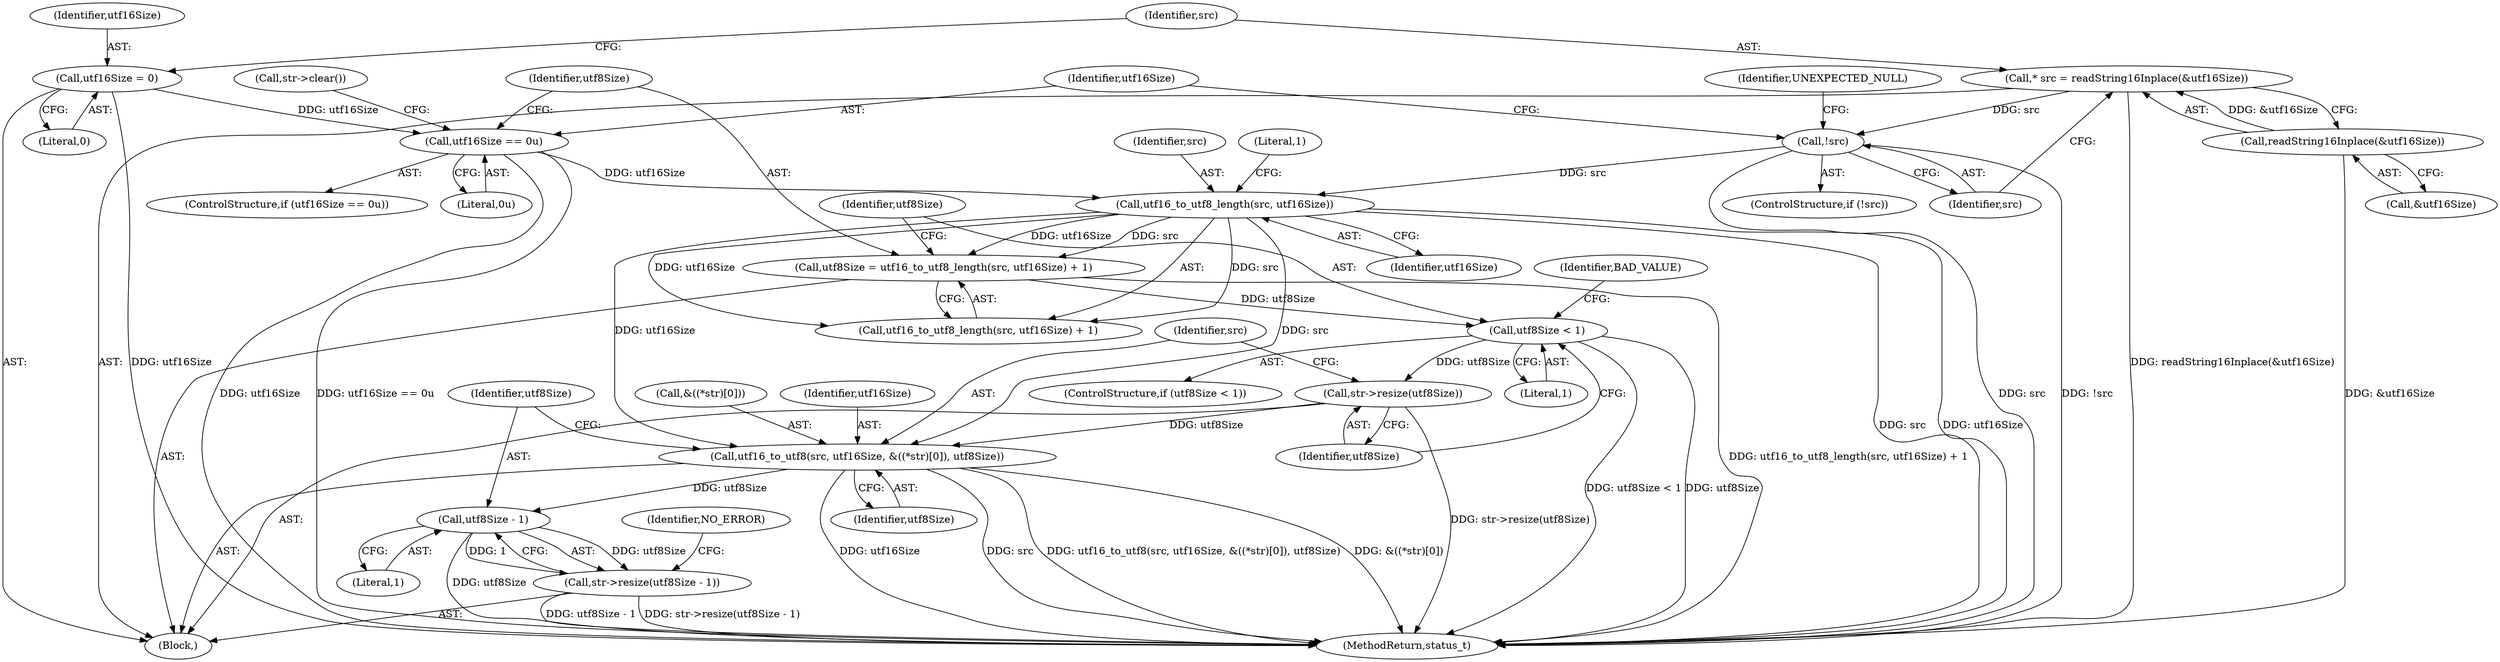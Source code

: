 digraph "0_Android_1f4b49e64adf4623eefda503bca61e253597b9bf@array" {
"1000146" [label="(Call,utf16_to_utf8(src, utf16Size, &((*str)[0]), utf8Size))"];
"1000133" [label="(Call,utf16_to_utf8_length(src, utf16Size))"];
"1000116" [label="(Call,!src)"];
"1000110" [label="(Call,* src = readString16Inplace(&utf16Size))"];
"1000112" [label="(Call,readString16Inplace(&utf16Size))"];
"1000122" [label="(Call,utf16Size == 0u)"];
"1000106" [label="(Call,utf16Size = 0)"];
"1000144" [label="(Call,str->resize(utf8Size))"];
"1000138" [label="(Call,utf8Size < 1)"];
"1000130" [label="(Call,utf8Size = utf16_to_utf8_length(src, utf16Size) + 1)"];
"1000156" [label="(Call,utf8Size - 1)"];
"1000155" [label="(Call,str->resize(utf8Size - 1))"];
"1000104" [label="(Block,)"];
"1000133" [label="(Call,utf16_to_utf8_length(src, utf16Size))"];
"1000140" [label="(Literal,1)"];
"1000110" [label="(Call,* src = readString16Inplace(&utf16Size))"];
"1000154" [label="(Identifier,utf8Size)"];
"1000148" [label="(Identifier,utf16Size)"];
"1000116" [label="(Call,!src)"];
"1000117" [label="(Identifier,src)"];
"1000155" [label="(Call,str->resize(utf8Size - 1))"];
"1000136" [label="(Literal,1)"];
"1000113" [label="(Call,&utf16Size)"];
"1000147" [label="(Identifier,src)"];
"1000139" [label="(Identifier,utf8Size)"];
"1000112" [label="(Call,readString16Inplace(&utf16Size))"];
"1000138" [label="(Call,utf8Size < 1)"];
"1000145" [label="(Identifier,utf8Size)"];
"1000130" [label="(Call,utf8Size = utf16_to_utf8_length(src, utf16Size) + 1)"];
"1000121" [label="(ControlStructure,if (utf16Size == 0u))"];
"1000144" [label="(Call,str->resize(utf8Size))"];
"1000122" [label="(Call,utf16Size == 0u)"];
"1000146" [label="(Call,utf16_to_utf8(src, utf16Size, &((*str)[0]), utf8Size))"];
"1000135" [label="(Identifier,utf16Size)"];
"1000132" [label="(Call,utf16_to_utf8_length(src, utf16Size) + 1)"];
"1000124" [label="(Literal,0u)"];
"1000156" [label="(Call,utf8Size - 1)"];
"1000149" [label="(Call,&((*str)[0]))"];
"1000143" [label="(Identifier,BAD_VALUE)"];
"1000160" [label="(Identifier,NO_ERROR)"];
"1000158" [label="(Literal,1)"];
"1000131" [label="(Identifier,utf8Size)"];
"1000107" [label="(Identifier,utf16Size)"];
"1000157" [label="(Identifier,utf8Size)"];
"1000111" [label="(Identifier,src)"];
"1000120" [label="(Identifier,UNEXPECTED_NULL)"];
"1000108" [label="(Literal,0)"];
"1000123" [label="(Identifier,utf16Size)"];
"1000134" [label="(Identifier,src)"];
"1000137" [label="(ControlStructure,if (utf8Size < 1))"];
"1000161" [label="(MethodReturn,status_t)"];
"1000106" [label="(Call,utf16Size = 0)"];
"1000115" [label="(ControlStructure,if (!src))"];
"1000126" [label="(Call,str->clear())"];
"1000146" -> "1000104"  [label="AST: "];
"1000146" -> "1000154"  [label="CFG: "];
"1000147" -> "1000146"  [label="AST: "];
"1000148" -> "1000146"  [label="AST: "];
"1000149" -> "1000146"  [label="AST: "];
"1000154" -> "1000146"  [label="AST: "];
"1000157" -> "1000146"  [label="CFG: "];
"1000146" -> "1000161"  [label="DDG: utf16_to_utf8(src, utf16Size, &((*str)[0]), utf8Size)"];
"1000146" -> "1000161"  [label="DDG: &((*str)[0])"];
"1000146" -> "1000161"  [label="DDG: utf16Size"];
"1000146" -> "1000161"  [label="DDG: src"];
"1000133" -> "1000146"  [label="DDG: src"];
"1000133" -> "1000146"  [label="DDG: utf16Size"];
"1000144" -> "1000146"  [label="DDG: utf8Size"];
"1000146" -> "1000156"  [label="DDG: utf8Size"];
"1000133" -> "1000132"  [label="AST: "];
"1000133" -> "1000135"  [label="CFG: "];
"1000134" -> "1000133"  [label="AST: "];
"1000135" -> "1000133"  [label="AST: "];
"1000136" -> "1000133"  [label="CFG: "];
"1000133" -> "1000161"  [label="DDG: src"];
"1000133" -> "1000161"  [label="DDG: utf16Size"];
"1000133" -> "1000130"  [label="DDG: src"];
"1000133" -> "1000130"  [label="DDG: utf16Size"];
"1000133" -> "1000132"  [label="DDG: src"];
"1000133" -> "1000132"  [label="DDG: utf16Size"];
"1000116" -> "1000133"  [label="DDG: src"];
"1000122" -> "1000133"  [label="DDG: utf16Size"];
"1000116" -> "1000115"  [label="AST: "];
"1000116" -> "1000117"  [label="CFG: "];
"1000117" -> "1000116"  [label="AST: "];
"1000120" -> "1000116"  [label="CFG: "];
"1000123" -> "1000116"  [label="CFG: "];
"1000116" -> "1000161"  [label="DDG: src"];
"1000116" -> "1000161"  [label="DDG: !src"];
"1000110" -> "1000116"  [label="DDG: src"];
"1000110" -> "1000104"  [label="AST: "];
"1000110" -> "1000112"  [label="CFG: "];
"1000111" -> "1000110"  [label="AST: "];
"1000112" -> "1000110"  [label="AST: "];
"1000117" -> "1000110"  [label="CFG: "];
"1000110" -> "1000161"  [label="DDG: readString16Inplace(&utf16Size)"];
"1000112" -> "1000110"  [label="DDG: &utf16Size"];
"1000112" -> "1000113"  [label="CFG: "];
"1000113" -> "1000112"  [label="AST: "];
"1000112" -> "1000161"  [label="DDG: &utf16Size"];
"1000122" -> "1000121"  [label="AST: "];
"1000122" -> "1000124"  [label="CFG: "];
"1000123" -> "1000122"  [label="AST: "];
"1000124" -> "1000122"  [label="AST: "];
"1000126" -> "1000122"  [label="CFG: "];
"1000131" -> "1000122"  [label="CFG: "];
"1000122" -> "1000161"  [label="DDG: utf16Size == 0u"];
"1000122" -> "1000161"  [label="DDG: utf16Size"];
"1000106" -> "1000122"  [label="DDG: utf16Size"];
"1000106" -> "1000104"  [label="AST: "];
"1000106" -> "1000108"  [label="CFG: "];
"1000107" -> "1000106"  [label="AST: "];
"1000108" -> "1000106"  [label="AST: "];
"1000111" -> "1000106"  [label="CFG: "];
"1000106" -> "1000161"  [label="DDG: utf16Size"];
"1000144" -> "1000104"  [label="AST: "];
"1000144" -> "1000145"  [label="CFG: "];
"1000145" -> "1000144"  [label="AST: "];
"1000147" -> "1000144"  [label="CFG: "];
"1000144" -> "1000161"  [label="DDG: str->resize(utf8Size)"];
"1000138" -> "1000144"  [label="DDG: utf8Size"];
"1000138" -> "1000137"  [label="AST: "];
"1000138" -> "1000140"  [label="CFG: "];
"1000139" -> "1000138"  [label="AST: "];
"1000140" -> "1000138"  [label="AST: "];
"1000143" -> "1000138"  [label="CFG: "];
"1000145" -> "1000138"  [label="CFG: "];
"1000138" -> "1000161"  [label="DDG: utf8Size"];
"1000138" -> "1000161"  [label="DDG: utf8Size < 1"];
"1000130" -> "1000138"  [label="DDG: utf8Size"];
"1000130" -> "1000104"  [label="AST: "];
"1000130" -> "1000132"  [label="CFG: "];
"1000131" -> "1000130"  [label="AST: "];
"1000132" -> "1000130"  [label="AST: "];
"1000139" -> "1000130"  [label="CFG: "];
"1000130" -> "1000161"  [label="DDG: utf16_to_utf8_length(src, utf16Size) + 1"];
"1000156" -> "1000155"  [label="AST: "];
"1000156" -> "1000158"  [label="CFG: "];
"1000157" -> "1000156"  [label="AST: "];
"1000158" -> "1000156"  [label="AST: "];
"1000155" -> "1000156"  [label="CFG: "];
"1000156" -> "1000161"  [label="DDG: utf8Size"];
"1000156" -> "1000155"  [label="DDG: utf8Size"];
"1000156" -> "1000155"  [label="DDG: 1"];
"1000155" -> "1000104"  [label="AST: "];
"1000160" -> "1000155"  [label="CFG: "];
"1000155" -> "1000161"  [label="DDG: str->resize(utf8Size - 1)"];
"1000155" -> "1000161"  [label="DDG: utf8Size - 1"];
}

